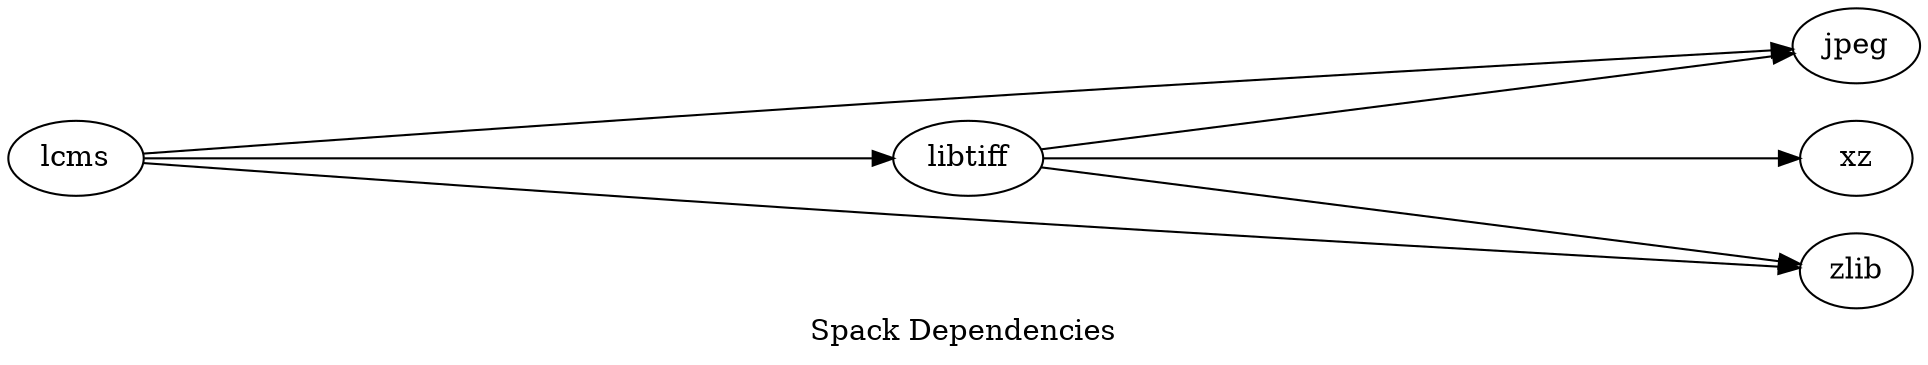 digraph G {
  label = "Spack Dependencies"
  labelloc = "b"
  rankdir = "LR"
  ranksep = "5"

  "jpeg"                         [label="jpeg"]
  "xz"                           [label="xz"]
  "lcms"                         [label="lcms"]
  "zlib"                         [label="zlib"]
  "libtiff"                      [label="libtiff"]

  "lcms" -> "zlib"
  "lcms" -> "libtiff"
  "lcms" -> "jpeg"
  "libtiff" -> "xz"
  "libtiff" -> "zlib"
  "libtiff" -> "jpeg"
}
